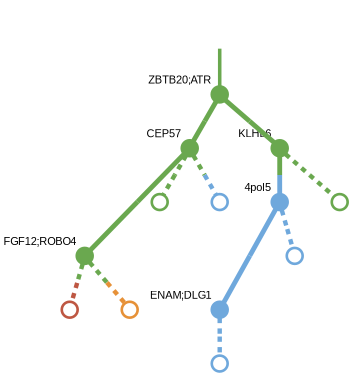 strict digraph  {
graph[splines=false]; nodesep=0.7; rankdir=TB; ranksep=0.6; forcelabels=true; dpi=600; size=2.5;
0 [color="#6aa84fff", fillcolor="#6aa84fff", fixedsize=true, fontname=Arial, fontsize="12pt", height="0.25", label="", penwidth=3, shape=circle, style=filled, xlabel="ZBTB20;ATR"];
2 [color="#6aa84fff", fillcolor="#6aa84fff", fixedsize=true, fontname=Arial, fontsize="12pt", height="0.25", label="", penwidth=3, shape=circle, style=filled, xlabel=CEP57];
4 [color="#6aa84fff", fillcolor="#6aa84fff", fixedsize=true, fontname=Arial, fontsize="12pt", height="0.25", label="", penwidth=3, shape=circle, style=filled, xlabel=KLHL6];
1 [color="#6aa84fff", fillcolor="#6aa84fff", fixedsize=true, fontname=Arial, fontsize="12pt", height="0.25", label="", penwidth=3, shape=circle, style=filled, xlabel="FGF12;ROBO4"];
6 [color="#be5742ff", fillcolor="#be5742ff", fixedsize=true, fontname=Arial, fontsize="12pt", height="0.25", label="", penwidth=3, shape=circle, style=solid, xlabel=""];
7 [color="#e69138ff", fillcolor="#e69138ff", fixedsize=true, fontname=Arial, fontsize="12pt", height="0.25", label="", penwidth=3, shape=circle, style=solid, xlabel=""];
8 [color="#6aa84fff", fillcolor="#6aa84fff", fixedsize=true, fontname=Arial, fontsize="12pt", height="0.25", label="", penwidth=3, shape=circle, style=solid, xlabel=""];
9 [color="#6fa8dcff", fillcolor="#6fa8dcff", fixedsize=true, fontname=Arial, fontsize="12pt", height="0.25", label="", penwidth=3, shape=circle, style=solid, xlabel=""];
3 [color="#6fa8dcff", fillcolor="#6fa8dcff", fixedsize=true, fontname=Arial, fontsize="12pt", height="0.25", label="", penwidth=3, shape=circle, style=filled, xlabel="ENAM;DLG1"];
10 [color="#6fa8dcff", fillcolor="#6fa8dcff", fixedsize=true, fontname=Arial, fontsize="12pt", height="0.25", label="", penwidth=3, shape=circle, style=solid, xlabel=""];
5 [color="#6fa8dcff", fillcolor="#6fa8dcff", fixedsize=true, fontname=Arial, fontsize="12pt", height="0.25", label="", penwidth=3, shape=circle, style=filled, xlabel="4pol5"];
11 [color="#6aa84fff", fillcolor="#6aa84fff", fixedsize=true, fontname=Arial, fontsize="12pt", height="0.25", label="", penwidth=3, shape=circle, style=solid, xlabel=""];
12 [color="#6fa8dcff", fillcolor="#6fa8dcff", fixedsize=true, fontname=Arial, fontsize="12pt", height="0.25", label="", penwidth=3, shape=circle, style=solid, xlabel=""];
normal [label="", penwidth=3, style=invis, xlabel="ZBTB20;ATR"];
0 -> 2  [arrowsize=0, color="#6aa84fff;0.5:#6aa84fff", minlen="1.5", penwidth="5.5", style=solid];
0 -> 4  [arrowsize=0, color="#6aa84fff;0.5:#6aa84fff", minlen="1.5", penwidth="5.5", style=solid];
2 -> 1  [arrowsize=0, color="#6aa84fff;0.5:#6aa84fff", minlen="2.5", penwidth="5.5", style=solid];
2 -> 8  [arrowsize=0, color="#6aa84fff;0.5:#6aa84fff", minlen="1.25", penwidth=5, style=dashed];
2 -> 9  [arrowsize=0, color="#6aa84fff;0.5:#6fa8dcff", minlen="1.25", penwidth=5, style=dashed];
4 -> 5  [arrowsize=0, color="#6aa84fff;0.5:#6fa8dcff", minlen="1.25", penwidth="5.5", style=solid];
4 -> 11  [arrowsize=0, color="#6aa84fff;0.5:#6aa84fff", minlen="1.25", penwidth=5, style=dashed];
1 -> 6  [arrowsize=0, color="#6aa84fff;0.5:#be5742ff", minlen="1.25", penwidth=5, style=dashed];
1 -> 7  [arrowsize=0, color="#6aa84fff;0.5:#e69138ff", minlen="1.25", penwidth=5, style=dashed];
3 -> 10  [arrowsize=0, color="#6fa8dcff;0.5:#6fa8dcff", minlen="1.25", penwidth=5, style=dashed];
5 -> 3  [arrowsize=0, color="#6fa8dcff;0.5:#6fa8dcff", minlen="2.0", penwidth="5.5", style=solid];
5 -> 12  [arrowsize=0, color="#6fa8dcff;0.5:#6fa8dcff", minlen="1.25", penwidth=5, style=dashed];
normal -> 0  [arrowsize=0, color="#6aa84fff", label="", penwidth=4, style=solid];
}
